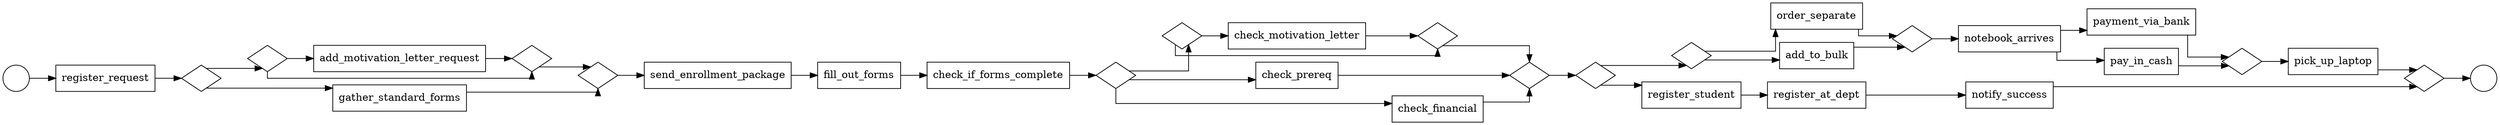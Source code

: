digraph {
	rankdir=LR;
	splines=ortho;
	node [shape=box];

	start [label="",shape=circle];
	end [label="",shape=circle];
	
	a [label="",shape=diamond];
	on_time [label="",shape=diamond];
	c [label="",shape=diamond];
	d [label="",shape=diamond];
	e [label="",shape=diamond];
	f [label="",shape=diamond];
	g [label="",shape=diamond];
	h [label="",shape=diamond];
	i [label="",shape=diamond];
	j [label="",shape=diamond];
	k [label="",shape=diamond];
	l [label="",shape=diamond];
	m [label="",shape=diamond];

	start -> register_request;

	register_request -> a;
	a -> gather_standard_forms;
	a -> on_time;
	on_time -> c;
	on_time -> add_motivation_letter_request;
	add_motivation_letter_request -> c;
	gather_standard_forms -> d;
	c -> d;
	
	d -> send_enrollment_package -> fill_out_forms -> check_if_forms_complete;
	
	check_if_forms_complete -> e;
	e -> check_prereq;
	check_prereq -> h;
	e -> check_financial;
	check_financial -> h;
	e -> f;
	f -> g;
	f -> check_motivation_letter;
	check_motivation_letter -> g;
	g -> h;
	
	h -> i;
	
	i -> register_student;
	register_student -> register_at_dept;
	register_at_dept -> notify_success;
	
	i -> j;
	j -> order_separate;
	j -> add_to_bulk;
	order_separate -> k;
	add_to_bulk -> k;
	
	k -> notebook_arrives;
	notebook_arrives -> payment_via_bank;
	notebook_arrives -> pay_in_cash;
	
	payment_via_bank -> l;
	pay_in_cash -> l;
	
	l -> pick_up_laptop;
	
	pick_up_laptop -> m;
	notify_success -> m;
	
	m -> end;
}
